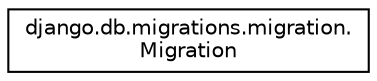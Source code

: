 digraph "Graphical Class Hierarchy"
{
 // LATEX_PDF_SIZE
  edge [fontname="Helvetica",fontsize="10",labelfontname="Helvetica",labelfontsize="10"];
  node [fontname="Helvetica",fontsize="10",shape=record];
  rankdir="LR";
  Node0 [label="django.db.migrations.migration.\lMigration",height=0.2,width=0.4,color="black", fillcolor="white", style="filled",URL="$classdjango_1_1db_1_1migrations_1_1migration_1_1_migration.html",tooltip=" "];
}
